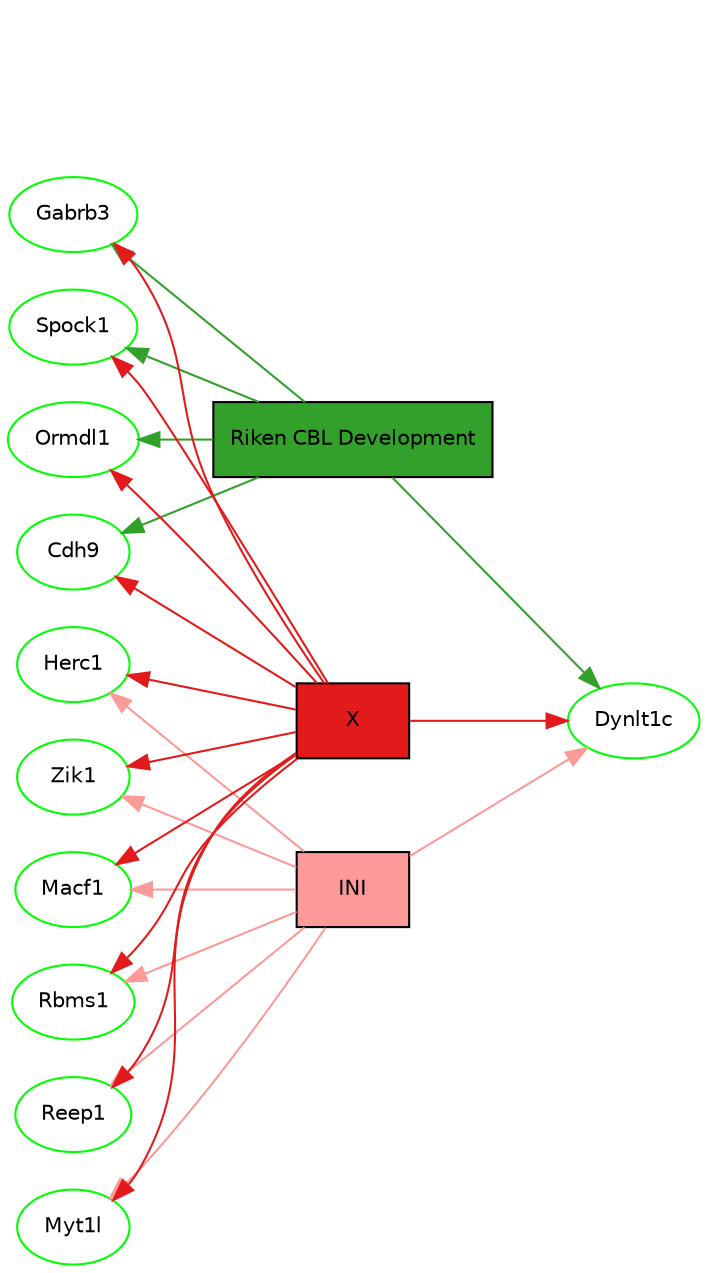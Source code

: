 digraph G {
  rankdir=LR;
  splines=true;
  epsilon=.001; maxiter=1500;
  node [color=black, fontname="DejaVu Sans", fontsize=10];
Gene_836 [color=green, shape=ellipse, label="Gabrb3", target="_parent", URL="/index.php?action=search&searchwhat=2&q=Gabrb3"];
Gene_H46791 [color=green, shape=ellipse, label="Dynlt1c", target="_parent", URL="/index.php?action=search&searchwhat=2&q=Dynlt1c"];
Gene_4225 [color=green, shape=ellipse, label="Spock1", target="_parent", URL="/index.php?action=search&searchwhat=2&q=Spock1"];
Gene_20841 [color=green, shape=ellipse, label="Ormdl1", target="_parent", URL="/index.php?action=search&searchwhat=2&q=Ormdl1"];
Gene_21011 [color=green, shape=ellipse, label="Herc1", target="_parent", URL="/index.php?action=search&searchwhat=2&q=Herc1"];
Gene_4643 [color=green, shape=ellipse, label="Cdh9", target="_parent", URL="/index.php?action=search&searchwhat=2&q=Cdh9"];
Gene_5005 [color=green, shape=ellipse, label="Zik1", target="_parent", URL="/index.php?action=search&searchwhat=2&q=Zik1"];
Gene_5122 [color=green, shape=ellipse, label="Macf1", target="_parent", URL="/index.php?action=search&searchwhat=2&q=Macf1"];
Gene_8921 [color=green, shape=ellipse, label="Rbms1", target="_parent", URL="/index.php?action=search&searchwhat=2&q=Rbms1"];
Gene_5864 [color=green, shape=ellipse, label="Reep1", target="_parent", URL="/index.php?action=search&searchwhat=2&q=Reep1"];
Gene_5915 [color=green, shape=ellipse, label="Myt1l", target="_parent", URL="/index.php?action=search&searchwhat=2&q=Myt1l"];
{ rank=same;
  node [shape=box, style=filled, fontsize=10];
GeneSet_0 [fillcolor="/paired10/4", label="Riken CBL Development", tooltip="Riken CBL Development", target="_parent", URL="/index.php?action=manage&cmd=viewgeneset&gs_id=391"];
GeneSet_1 [fillcolor="/paired10/5", label="INI", tooltip="INI", target="_parent", URL="/index.php?action=manage&cmd=viewgeneset&gs_id=394"];
GeneSet_2 [fillcolor="/paired10/6", label="X", tooltip="X", target="_parent", URL="/index.php?action=manage&cmd=viewgeneset&gs_id=395"];
  r0 [style=invis];
}
 { node[style=invis]; edge [style=invis]; r1 -> r2 -> r0 -> r3; }
 { rank=min; r2; Gene_836; Gene_5005; Gene_4643; Gene_20841; Gene_21011; Gene_8921; Gene_5864; Gene_5915; Gene_4225; Gene_5122; }
 { rank=same; r3; Gene_H46791; }
GeneSet_0->Gene_836 [color="/paired10/4"];
GeneSet_2->Gene_836 [color="/paired10/6"];
GeneSet_0->Gene_H46791 [color="/paired10/4"];
GeneSet_1->Gene_H46791 [color="/paired10/5"];
GeneSet_2->Gene_H46791 [color="/paired10/6"];
GeneSet_0->Gene_4225 [color="/paired10/4"];
GeneSet_2->Gene_4225 [color="/paired10/6"];
GeneSet_0->Gene_20841 [color="/paired10/4"];
GeneSet_2->Gene_20841 [color="/paired10/6"];
GeneSet_1->Gene_21011 [color="/paired10/5"];
GeneSet_2->Gene_21011 [color="/paired10/6"];
GeneSet_0->Gene_4643 [color="/paired10/4"];
GeneSet_2->Gene_4643 [color="/paired10/6"];
GeneSet_1->Gene_5005 [color="/paired10/5"];
GeneSet_2->Gene_5005 [color="/paired10/6"];
GeneSet_1->Gene_5122 [color="/paired10/5"];
GeneSet_2->Gene_5122 [color="/paired10/6"];
GeneSet_1->Gene_8921 [color="/paired10/5"];
GeneSet_2->Gene_8921 [color="/paired10/6"];
GeneSet_1->Gene_5864 [color="/paired10/5"];
GeneSet_2->Gene_5864 [color="/paired10/6"];
GeneSet_1->Gene_5915 [color="/paired10/5"];
GeneSet_2->Gene_5915 [color="/paired10/6"];
}
